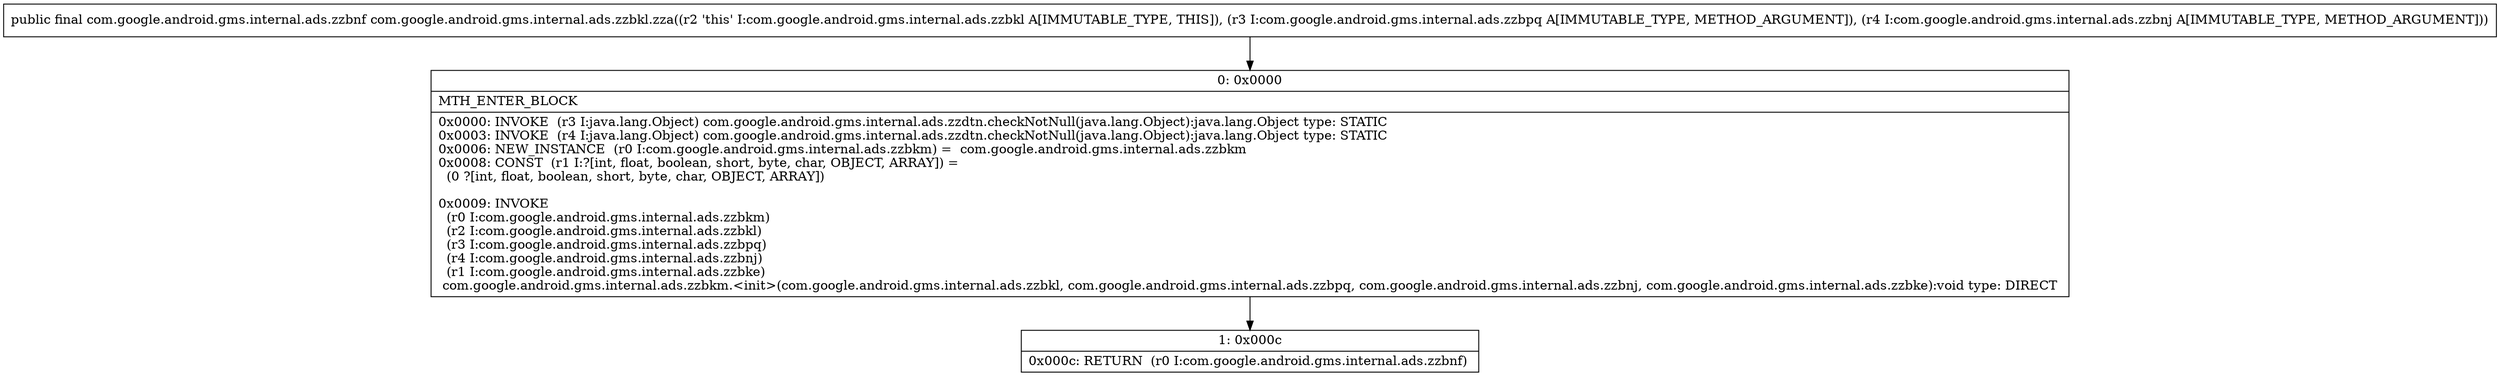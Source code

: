digraph "CFG forcom.google.android.gms.internal.ads.zzbkl.zza(Lcom\/google\/android\/gms\/internal\/ads\/zzbpq;Lcom\/google\/android\/gms\/internal\/ads\/zzbnj;)Lcom\/google\/android\/gms\/internal\/ads\/zzbnf;" {
Node_0 [shape=record,label="{0\:\ 0x0000|MTH_ENTER_BLOCK\l|0x0000: INVOKE  (r3 I:java.lang.Object) com.google.android.gms.internal.ads.zzdtn.checkNotNull(java.lang.Object):java.lang.Object type: STATIC \l0x0003: INVOKE  (r4 I:java.lang.Object) com.google.android.gms.internal.ads.zzdtn.checkNotNull(java.lang.Object):java.lang.Object type: STATIC \l0x0006: NEW_INSTANCE  (r0 I:com.google.android.gms.internal.ads.zzbkm) =  com.google.android.gms.internal.ads.zzbkm \l0x0008: CONST  (r1 I:?[int, float, boolean, short, byte, char, OBJECT, ARRAY]) = \l  (0 ?[int, float, boolean, short, byte, char, OBJECT, ARRAY])\l \l0x0009: INVOKE  \l  (r0 I:com.google.android.gms.internal.ads.zzbkm)\l  (r2 I:com.google.android.gms.internal.ads.zzbkl)\l  (r3 I:com.google.android.gms.internal.ads.zzbpq)\l  (r4 I:com.google.android.gms.internal.ads.zzbnj)\l  (r1 I:com.google.android.gms.internal.ads.zzbke)\l com.google.android.gms.internal.ads.zzbkm.\<init\>(com.google.android.gms.internal.ads.zzbkl, com.google.android.gms.internal.ads.zzbpq, com.google.android.gms.internal.ads.zzbnj, com.google.android.gms.internal.ads.zzbke):void type: DIRECT \l}"];
Node_1 [shape=record,label="{1\:\ 0x000c|0x000c: RETURN  (r0 I:com.google.android.gms.internal.ads.zzbnf) \l}"];
MethodNode[shape=record,label="{public final com.google.android.gms.internal.ads.zzbnf com.google.android.gms.internal.ads.zzbkl.zza((r2 'this' I:com.google.android.gms.internal.ads.zzbkl A[IMMUTABLE_TYPE, THIS]), (r3 I:com.google.android.gms.internal.ads.zzbpq A[IMMUTABLE_TYPE, METHOD_ARGUMENT]), (r4 I:com.google.android.gms.internal.ads.zzbnj A[IMMUTABLE_TYPE, METHOD_ARGUMENT])) }"];
MethodNode -> Node_0;
Node_0 -> Node_1;
}

